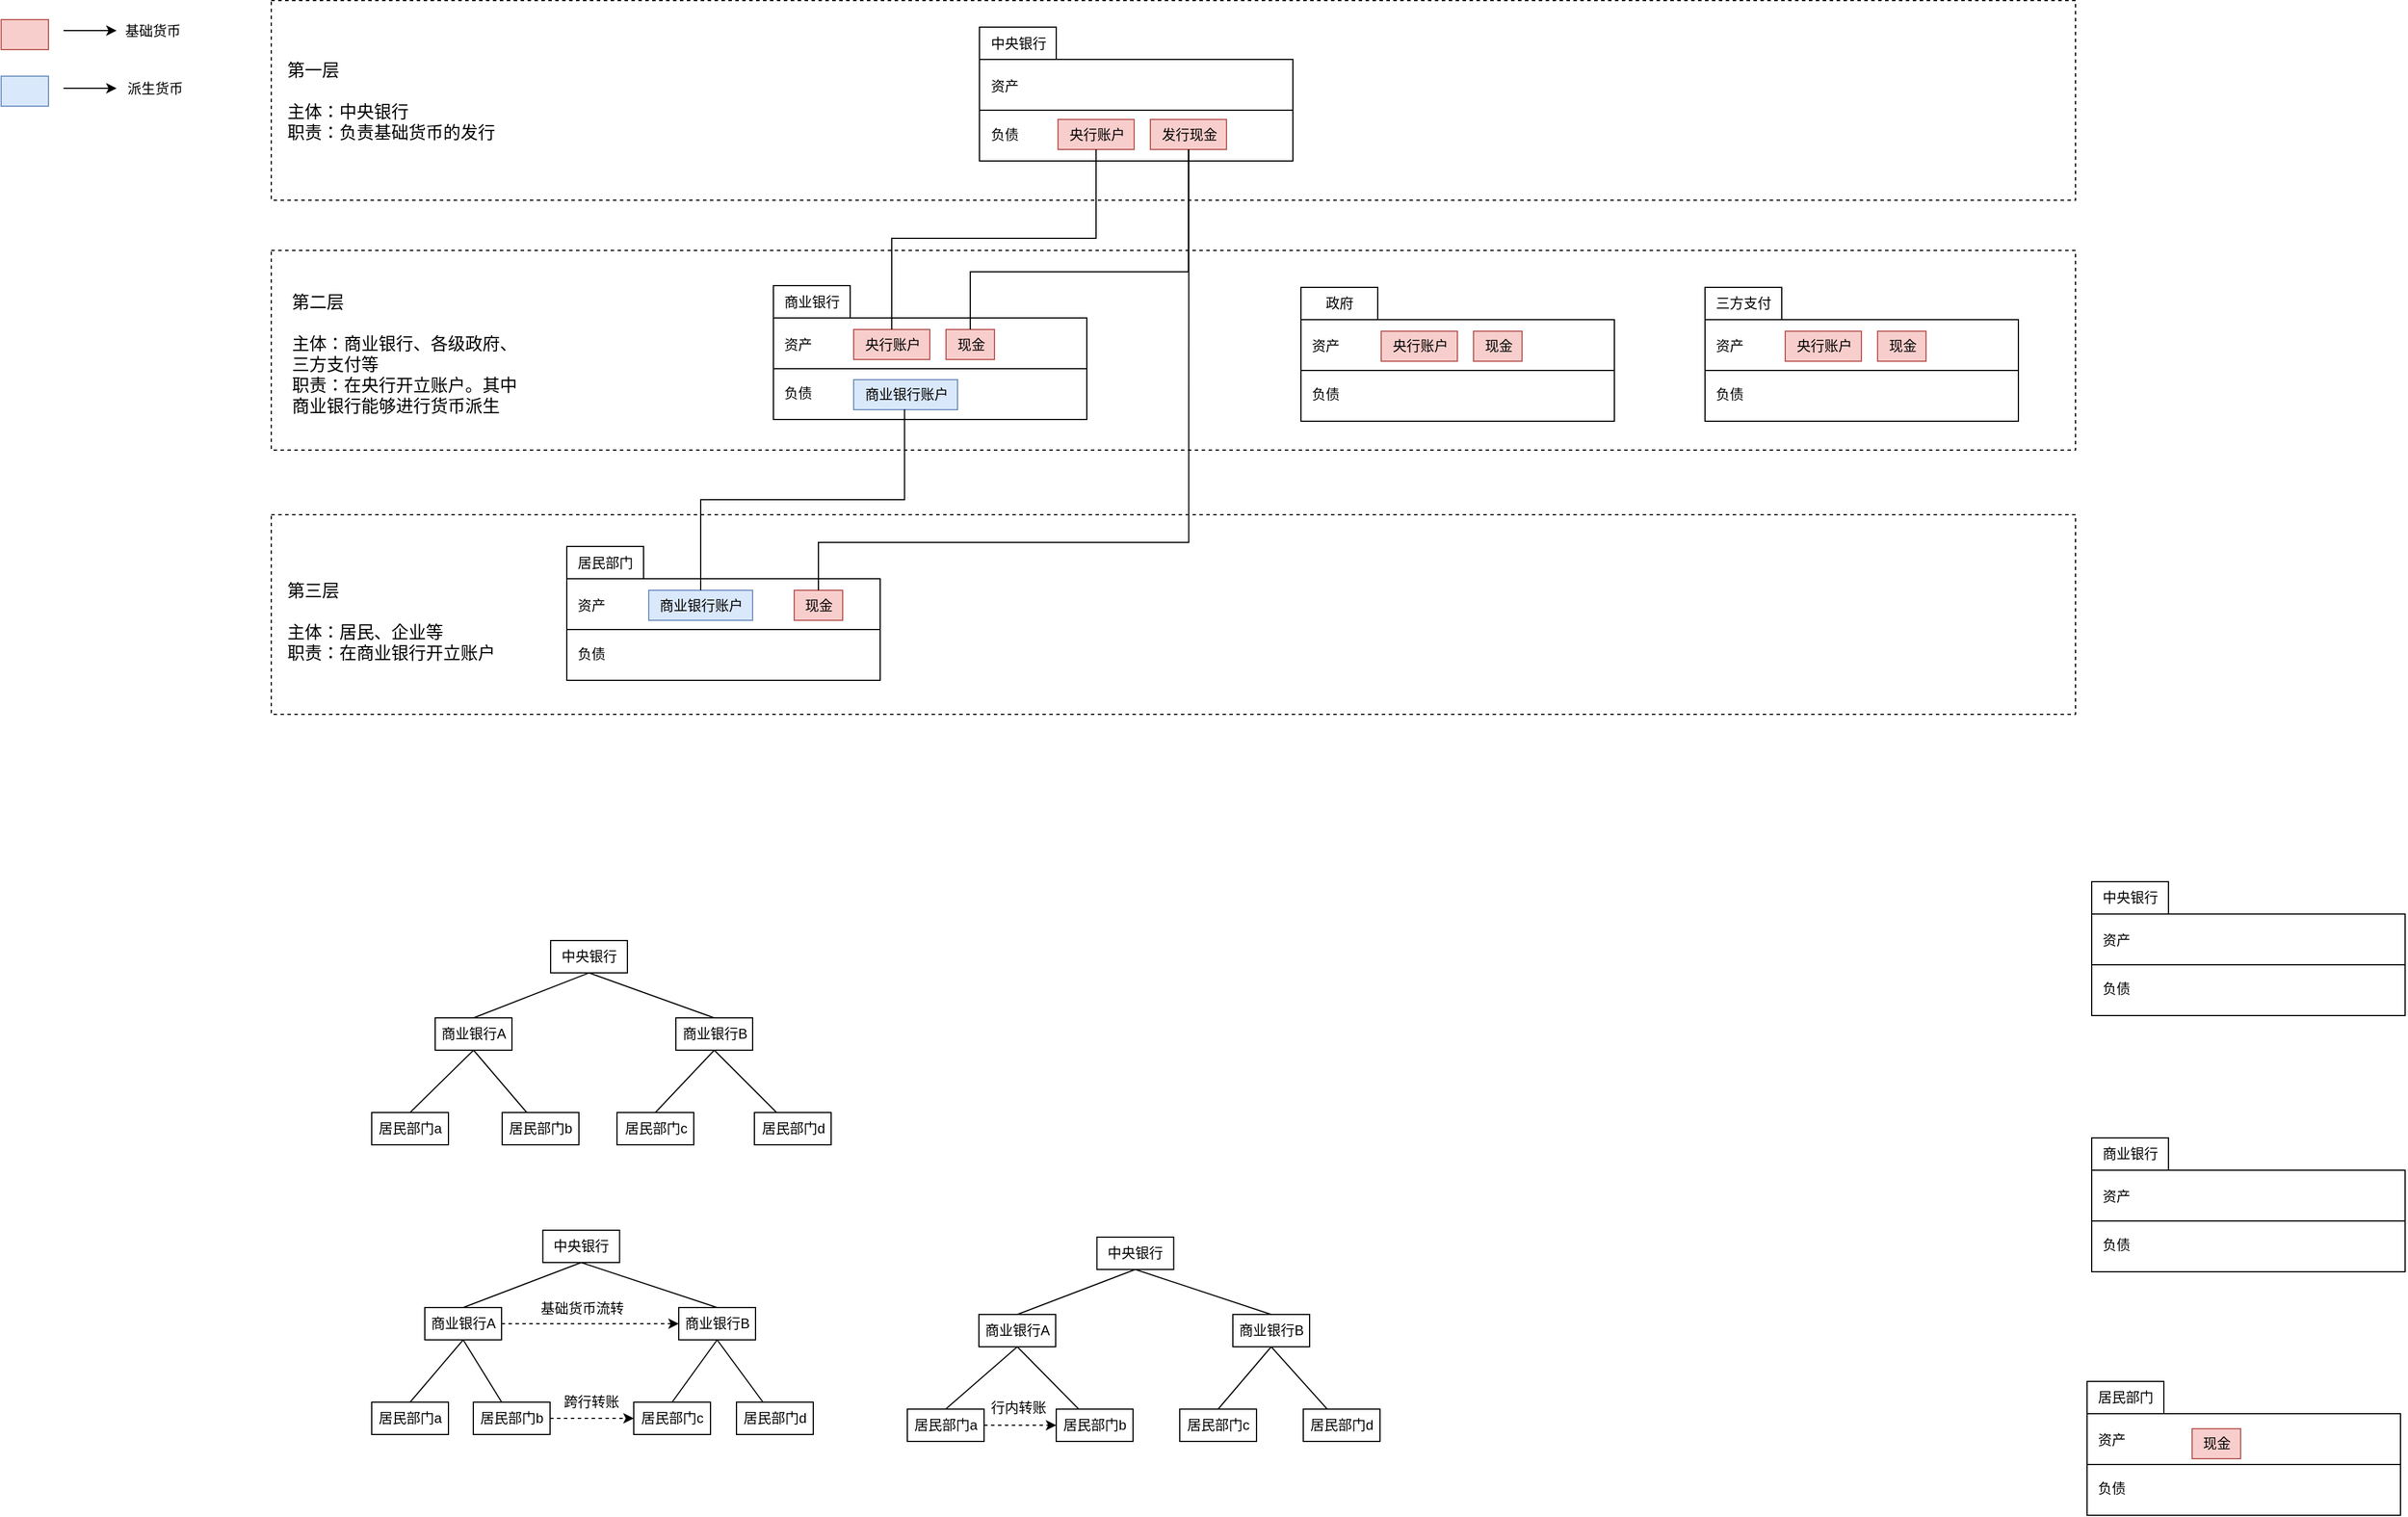 <mxfile version="22.0.8" type="github">
  <diagram name="第 1 页" id="ryfaWHr7P2OT-UqxU1gF">
    <mxGraphModel dx="1633" dy="900" grid="0" gridSize="10" guides="1" tooltips="1" connect="1" arrows="1" fold="1" page="1" pageScale="1" pageWidth="3300" pageHeight="4681" math="0" shadow="0">
      <root>
        <mxCell id="0" />
        <mxCell id="1" parent="0" />
        <mxCell id="Zakv3uqYvvP0ld6T2V3J-84" value="" style="rounded=0;whiteSpace=wrap;html=1;dashed=1;" vertex="1" parent="1">
          <mxGeometry x="288" y="461" width="1563" height="173" as="geometry" />
        </mxCell>
        <mxCell id="Zakv3uqYvvP0ld6T2V3J-79" value="" style="rounded=0;whiteSpace=wrap;html=1;dashed=1;" vertex="1" parent="1">
          <mxGeometry x="288" y="232" width="1563" height="173" as="geometry" />
        </mxCell>
        <mxCell id="Zakv3uqYvvP0ld6T2V3J-76" value="" style="rounded=0;whiteSpace=wrap;html=1;dashed=1;" vertex="1" parent="1">
          <mxGeometry x="288" y="15.5" width="1563" height="173" as="geometry" />
        </mxCell>
        <mxCell id="Zakv3uqYvvP0ld6T2V3J-11" value="" style="rounded=0;whiteSpace=wrap;html=1;" vertex="1" parent="1">
          <mxGeometry x="723" y="290.5" width="271.5" height="88" as="geometry" />
        </mxCell>
        <mxCell id="Zakv3uqYvvP0ld6T2V3J-12" value="商业银行" style="rounded=0;whiteSpace=wrap;html=1;" vertex="1" parent="1">
          <mxGeometry x="723" y="262.5" width="66.5" height="28" as="geometry" />
        </mxCell>
        <mxCell id="Zakv3uqYvvP0ld6T2V3J-13" value="" style="endArrow=none;html=1;rounded=0;exitX=0;exitY=0.5;exitDx=0;exitDy=0;entryX=1;entryY=0.5;entryDx=0;entryDy=0;" edge="1" parent="1" source="Zakv3uqYvvP0ld6T2V3J-11" target="Zakv3uqYvvP0ld6T2V3J-11">
          <mxGeometry width="50" height="50" relative="1" as="geometry">
            <mxPoint x="752.5" y="358.5" as="sourcePoint" />
            <mxPoint x="802.5" y="308.5" as="targetPoint" />
          </mxGeometry>
        </mxCell>
        <mxCell id="Zakv3uqYvvP0ld6T2V3J-14" value="资产" style="text;html=1;align=center;verticalAlign=middle;resizable=0;points=[];autosize=1;strokeColor=none;fillColor=none;" vertex="1" parent="1">
          <mxGeometry x="723" y="300.5" width="42" height="26" as="geometry" />
        </mxCell>
        <mxCell id="Zakv3uqYvvP0ld6T2V3J-15" value="负债" style="text;html=1;align=center;verticalAlign=middle;resizable=0;points=[];autosize=1;strokeColor=none;fillColor=none;" vertex="1" parent="1">
          <mxGeometry x="723" y="342.5" width="42" height="26" as="geometry" />
        </mxCell>
        <mxCell id="Zakv3uqYvvP0ld6T2V3J-16" value="央行账户" style="text;html=1;align=center;verticalAlign=middle;resizable=0;points=[];autosize=1;strokeColor=#b85450;fillColor=#f8cecc;" vertex="1" parent="1">
          <mxGeometry x="792.5" y="300.5" width="66" height="26" as="geometry" />
        </mxCell>
        <mxCell id="Zakv3uqYvvP0ld6T2V3J-17" value="现金" style="text;html=1;align=center;verticalAlign=middle;resizable=0;points=[];autosize=1;strokeColor=#b85450;fillColor=#f8cecc;" vertex="1" parent="1">
          <mxGeometry x="872.5" y="300.5" width="42" height="26" as="geometry" />
        </mxCell>
        <mxCell id="Zakv3uqYvvP0ld6T2V3J-18" value="商业银行账户" style="text;html=1;align=center;verticalAlign=middle;resizable=0;points=[];autosize=1;strokeColor=#6c8ebf;fillColor=#dae8fc;" vertex="1" parent="1">
          <mxGeometry x="792.5" y="344" width="90" height="26" as="geometry" />
        </mxCell>
        <mxCell id="Zakv3uqYvvP0ld6T2V3J-23" value="" style="rounded=0;whiteSpace=wrap;html=1;" vertex="1" parent="1">
          <mxGeometry x="901.5" y="66.5" width="271.5" height="88" as="geometry" />
        </mxCell>
        <mxCell id="Zakv3uqYvvP0ld6T2V3J-24" value="中央银行" style="rounded=0;whiteSpace=wrap;html=1;" vertex="1" parent="1">
          <mxGeometry x="901.5" y="38.5" width="66.5" height="28" as="geometry" />
        </mxCell>
        <mxCell id="Zakv3uqYvvP0ld6T2V3J-25" value="" style="endArrow=none;html=1;rounded=0;exitX=0;exitY=0.5;exitDx=0;exitDy=0;entryX=1;entryY=0.5;entryDx=0;entryDy=0;" edge="1" parent="1" source="Zakv3uqYvvP0ld6T2V3J-23" target="Zakv3uqYvvP0ld6T2V3J-23">
          <mxGeometry width="50" height="50" relative="1" as="geometry">
            <mxPoint x="931" y="134.5" as="sourcePoint" />
            <mxPoint x="981" y="84.5" as="targetPoint" />
          </mxGeometry>
        </mxCell>
        <mxCell id="Zakv3uqYvvP0ld6T2V3J-26" value="资产" style="text;html=1;align=center;verticalAlign=middle;resizable=0;points=[];autosize=1;strokeColor=none;fillColor=none;" vertex="1" parent="1">
          <mxGeometry x="901.5" y="76.5" width="42" height="26" as="geometry" />
        </mxCell>
        <mxCell id="Zakv3uqYvvP0ld6T2V3J-27" value="负债" style="text;html=1;align=center;verticalAlign=middle;resizable=0;points=[];autosize=1;strokeColor=none;fillColor=none;" vertex="1" parent="1">
          <mxGeometry x="901.5" y="118.5" width="42" height="26" as="geometry" />
        </mxCell>
        <mxCell id="Zakv3uqYvvP0ld6T2V3J-28" value="央行账户" style="text;html=1;align=center;verticalAlign=middle;resizable=0;points=[];autosize=1;strokeColor=#b85450;fillColor=#f8cecc;" vertex="1" parent="1">
          <mxGeometry x="969.5" y="118.5" width="66" height="26" as="geometry" />
        </mxCell>
        <mxCell id="Zakv3uqYvvP0ld6T2V3J-29" value="发行现金" style="text;html=1;align=center;verticalAlign=middle;resizable=0;points=[];autosize=1;strokeColor=#b85450;fillColor=#f8cecc;" vertex="1" parent="1">
          <mxGeometry x="1049.5" y="118.5" width="66" height="26" as="geometry" />
        </mxCell>
        <mxCell id="Zakv3uqYvvP0ld6T2V3J-31" style="edgeStyle=orthogonalEdgeStyle;rounded=0;orthogonalLoop=1;jettySize=auto;html=1;startArrow=none;startFill=0;endArrow=none;endFill=0;" edge="1" parent="1" source="Zakv3uqYvvP0ld6T2V3J-16" target="Zakv3uqYvvP0ld6T2V3J-28">
          <mxGeometry relative="1" as="geometry">
            <mxPoint x="1046.5" y="194.5" as="targetPoint" />
            <Array as="points">
              <mxPoint x="825.5" y="221.5" />
              <mxPoint x="1002.5" y="221.5" />
            </Array>
          </mxGeometry>
        </mxCell>
        <mxCell id="Zakv3uqYvvP0ld6T2V3J-32" style="edgeStyle=orthogonalEdgeStyle;rounded=0;orthogonalLoop=1;jettySize=auto;html=1;entryX=0.5;entryY=1;entryDx=0;entryDy=0;entryPerimeter=0;endArrow=none;endFill=0;" edge="1" parent="1" source="Zakv3uqYvvP0ld6T2V3J-17" target="Zakv3uqYvvP0ld6T2V3J-29">
          <mxGeometry relative="1" as="geometry">
            <Array as="points">
              <mxPoint x="894" y="250.5" />
              <mxPoint x="1083" y="250.5" />
            </Array>
          </mxGeometry>
        </mxCell>
        <mxCell id="Zakv3uqYvvP0ld6T2V3J-33" value="" style="rounded=0;whiteSpace=wrap;html=1;" vertex="1" parent="1">
          <mxGeometry x="544" y="516.5" width="271.5" height="88" as="geometry" />
        </mxCell>
        <mxCell id="Zakv3uqYvvP0ld6T2V3J-34" value="居民部门" style="rounded=0;whiteSpace=wrap;html=1;" vertex="1" parent="1">
          <mxGeometry x="544" y="488.5" width="66.5" height="28" as="geometry" />
        </mxCell>
        <mxCell id="Zakv3uqYvvP0ld6T2V3J-35" value="" style="endArrow=none;html=1;rounded=0;exitX=0;exitY=0.5;exitDx=0;exitDy=0;entryX=1;entryY=0.5;entryDx=0;entryDy=0;" edge="1" parent="1" source="Zakv3uqYvvP0ld6T2V3J-33" target="Zakv3uqYvvP0ld6T2V3J-33">
          <mxGeometry width="50" height="50" relative="1" as="geometry">
            <mxPoint x="573.5" y="584.5" as="sourcePoint" />
            <mxPoint x="623.5" y="534.5" as="targetPoint" />
          </mxGeometry>
        </mxCell>
        <mxCell id="Zakv3uqYvvP0ld6T2V3J-36" value="资产" style="text;html=1;align=center;verticalAlign=middle;resizable=0;points=[];autosize=1;strokeColor=none;fillColor=none;" vertex="1" parent="1">
          <mxGeometry x="544" y="526.5" width="42" height="26" as="geometry" />
        </mxCell>
        <mxCell id="Zakv3uqYvvP0ld6T2V3J-37" value="负债" style="text;html=1;align=center;verticalAlign=middle;resizable=0;points=[];autosize=1;strokeColor=none;fillColor=none;" vertex="1" parent="1">
          <mxGeometry x="544" y="568.5" width="42" height="26" as="geometry" />
        </mxCell>
        <mxCell id="Zakv3uqYvvP0ld6T2V3J-38" value="商业银行账户" style="text;html=1;align=center;verticalAlign=middle;resizable=0;points=[];autosize=1;strokeColor=#6c8ebf;fillColor=#dae8fc;" vertex="1" parent="1">
          <mxGeometry x="615" y="526.5" width="90" height="26" as="geometry" />
        </mxCell>
        <mxCell id="Zakv3uqYvvP0ld6T2V3J-39" value="现金" style="text;html=1;align=center;verticalAlign=middle;resizable=0;points=[];autosize=1;strokeColor=#b85450;fillColor=#f8cecc;" vertex="1" parent="1">
          <mxGeometry x="741" y="526.5" width="42" height="26" as="geometry" />
        </mxCell>
        <mxCell id="Zakv3uqYvvP0ld6T2V3J-41" style="edgeStyle=orthogonalEdgeStyle;rounded=0;orthogonalLoop=1;jettySize=auto;html=1;startArrow=none;startFill=0;endArrow=none;endFill=0;entryX=0.49;entryY=0.987;entryDx=0;entryDy=0;entryPerimeter=0;" edge="1" parent="1" source="Zakv3uqYvvP0ld6T2V3J-38" target="Zakv3uqYvvP0ld6T2V3J-18">
          <mxGeometry relative="1" as="geometry">
            <mxPoint x="824" y="370.5" as="targetPoint" />
            <Array as="points">
              <mxPoint x="660" y="448" />
              <mxPoint x="837" y="448" />
            </Array>
          </mxGeometry>
        </mxCell>
        <mxCell id="Zakv3uqYvvP0ld6T2V3J-42" style="edgeStyle=orthogonalEdgeStyle;rounded=0;orthogonalLoop=1;jettySize=auto;html=1;entryX=0.505;entryY=1;entryDx=0;entryDy=0;entryPerimeter=0;endArrow=none;endFill=0;" edge="1" parent="1" source="Zakv3uqYvvP0ld6T2V3J-39" target="Zakv3uqYvvP0ld6T2V3J-29">
          <mxGeometry relative="1" as="geometry">
            <mxPoint x="904" y="370.5" as="targetPoint" />
            <Array as="points">
              <mxPoint x="762" y="485" />
              <mxPoint x="1083" y="485" />
            </Array>
          </mxGeometry>
        </mxCell>
        <mxCell id="Zakv3uqYvvP0ld6T2V3J-46" value="&amp;nbsp; &amp;nbsp; &amp;nbsp; &amp;nbsp;" style="text;html=1;align=center;verticalAlign=middle;resizable=0;points=[];autosize=1;strokeColor=#b85450;fillColor=#f8cecc;" vertex="1" parent="1">
          <mxGeometry x="54" y="32" width="41" height="26" as="geometry" />
        </mxCell>
        <mxCell id="Zakv3uqYvvP0ld6T2V3J-47" value="基础货币" style="text;html=1;align=center;verticalAlign=middle;resizable=0;points=[];autosize=1;strokeColor=none;fillColor=none;" vertex="1" parent="1">
          <mxGeometry x="152" y="29" width="66" height="26" as="geometry" />
        </mxCell>
        <mxCell id="Zakv3uqYvvP0ld6T2V3J-48" value="&amp;nbsp; &amp;nbsp; &amp;nbsp; &amp;nbsp;" style="text;html=1;align=center;verticalAlign=middle;resizable=0;points=[];autosize=1;strokeColor=#6c8ebf;fillColor=#dae8fc;" vertex="1" parent="1">
          <mxGeometry x="54" y="81" width="41" height="26" as="geometry" />
        </mxCell>
        <mxCell id="Zakv3uqYvvP0ld6T2V3J-49" value="派生货币" style="text;html=1;align=center;verticalAlign=middle;resizable=0;points=[];autosize=1;strokeColor=none;fillColor=none;" vertex="1" parent="1">
          <mxGeometry x="154" y="79" width="66" height="26" as="geometry" />
        </mxCell>
        <mxCell id="Zakv3uqYvvP0ld6T2V3J-57" value="" style="rounded=0;whiteSpace=wrap;html=1;" vertex="1" parent="1">
          <mxGeometry x="1180" y="292" width="271.5" height="88" as="geometry" />
        </mxCell>
        <mxCell id="Zakv3uqYvvP0ld6T2V3J-58" value="政府" style="rounded=0;whiteSpace=wrap;html=1;" vertex="1" parent="1">
          <mxGeometry x="1180" y="264" width="66.5" height="28" as="geometry" />
        </mxCell>
        <mxCell id="Zakv3uqYvvP0ld6T2V3J-59" value="" style="endArrow=none;html=1;rounded=0;exitX=0;exitY=0.5;exitDx=0;exitDy=0;entryX=1;entryY=0.5;entryDx=0;entryDy=0;" edge="1" parent="1" source="Zakv3uqYvvP0ld6T2V3J-57" target="Zakv3uqYvvP0ld6T2V3J-57">
          <mxGeometry width="50" height="50" relative="1" as="geometry">
            <mxPoint x="1209.5" y="360" as="sourcePoint" />
            <mxPoint x="1259.5" y="310" as="targetPoint" />
          </mxGeometry>
        </mxCell>
        <mxCell id="Zakv3uqYvvP0ld6T2V3J-60" value="资产" style="text;html=1;align=center;verticalAlign=middle;resizable=0;points=[];autosize=1;strokeColor=none;fillColor=none;" vertex="1" parent="1">
          <mxGeometry x="1180" y="302" width="42" height="26" as="geometry" />
        </mxCell>
        <mxCell id="Zakv3uqYvvP0ld6T2V3J-61" value="负债" style="text;html=1;align=center;verticalAlign=middle;resizable=0;points=[];autosize=1;strokeColor=none;fillColor=none;" vertex="1" parent="1">
          <mxGeometry x="1180" y="344" width="42" height="26" as="geometry" />
        </mxCell>
        <mxCell id="Zakv3uqYvvP0ld6T2V3J-62" value="央行账户" style="text;html=1;align=center;verticalAlign=middle;resizable=0;points=[];autosize=1;strokeColor=#b85450;fillColor=#f8cecc;" vertex="1" parent="1">
          <mxGeometry x="1249.5" y="302" width="66" height="26" as="geometry" />
        </mxCell>
        <mxCell id="Zakv3uqYvvP0ld6T2V3J-63" value="现金" style="text;html=1;align=center;verticalAlign=middle;resizable=0;points=[];autosize=1;strokeColor=#b85450;fillColor=#f8cecc;" vertex="1" parent="1">
          <mxGeometry x="1329.5" y="302" width="42" height="26" as="geometry" />
        </mxCell>
        <mxCell id="Zakv3uqYvvP0ld6T2V3J-64" value="" style="rounded=0;whiteSpace=wrap;html=1;" vertex="1" parent="1">
          <mxGeometry x="1530" y="292" width="271.5" height="88" as="geometry" />
        </mxCell>
        <mxCell id="Zakv3uqYvvP0ld6T2V3J-65" value="三方支付" style="rounded=0;whiteSpace=wrap;html=1;" vertex="1" parent="1">
          <mxGeometry x="1530" y="264" width="66.5" height="28" as="geometry" />
        </mxCell>
        <mxCell id="Zakv3uqYvvP0ld6T2V3J-66" value="" style="endArrow=none;html=1;rounded=0;exitX=0;exitY=0.5;exitDx=0;exitDy=0;entryX=1;entryY=0.5;entryDx=0;entryDy=0;" edge="1" parent="1" source="Zakv3uqYvvP0ld6T2V3J-64" target="Zakv3uqYvvP0ld6T2V3J-64">
          <mxGeometry width="50" height="50" relative="1" as="geometry">
            <mxPoint x="1559.5" y="360" as="sourcePoint" />
            <mxPoint x="1609.5" y="310" as="targetPoint" />
          </mxGeometry>
        </mxCell>
        <mxCell id="Zakv3uqYvvP0ld6T2V3J-67" value="资产" style="text;html=1;align=center;verticalAlign=middle;resizable=0;points=[];autosize=1;strokeColor=none;fillColor=none;" vertex="1" parent="1">
          <mxGeometry x="1530" y="302" width="42" height="26" as="geometry" />
        </mxCell>
        <mxCell id="Zakv3uqYvvP0ld6T2V3J-68" value="负债" style="text;html=1;align=center;verticalAlign=middle;resizable=0;points=[];autosize=1;strokeColor=none;fillColor=none;" vertex="1" parent="1">
          <mxGeometry x="1530" y="344" width="42" height="26" as="geometry" />
        </mxCell>
        <mxCell id="Zakv3uqYvvP0ld6T2V3J-69" value="央行账户" style="text;html=1;align=center;verticalAlign=middle;resizable=0;points=[];autosize=1;strokeColor=#b85450;fillColor=#f8cecc;" vertex="1" parent="1">
          <mxGeometry x="1599.5" y="302" width="66" height="26" as="geometry" />
        </mxCell>
        <mxCell id="Zakv3uqYvvP0ld6T2V3J-70" value="现金" style="text;html=1;align=center;verticalAlign=middle;resizable=0;points=[];autosize=1;strokeColor=#b85450;fillColor=#f8cecc;" vertex="1" parent="1">
          <mxGeometry x="1679.5" y="302" width="42" height="26" as="geometry" />
        </mxCell>
        <mxCell id="Zakv3uqYvvP0ld6T2V3J-77" value="&lt;div style=&quot;text-align: left;&quot;&gt;&lt;span style=&quot;background-color: initial;&quot;&gt;第一层&amp;nbsp;&lt;/span&gt;&lt;/div&gt;&lt;div style=&quot;text-align: left;&quot;&gt;&lt;span style=&quot;background-color: initial;&quot;&gt;&lt;br&gt;&lt;/span&gt;&lt;/div&gt;&lt;div style=&quot;text-align: left;&quot;&gt;&lt;span style=&quot;background-color: initial;&quot;&gt;主体：中央银行&lt;/span&gt;&lt;/div&gt;&lt;div style=&quot;text-align: left;&quot;&gt;&lt;span style=&quot;background-color: initial;&quot;&gt;职责：负责基础货币的发行&lt;/span&gt;&lt;/div&gt;" style="text;html=1;strokeColor=none;fillColor=none;align=center;verticalAlign=middle;whiteSpace=wrap;rounded=0;fontSize=15;" vertex="1" parent="1">
          <mxGeometry x="294" y="73" width="196" height="58" as="geometry" />
        </mxCell>
        <mxCell id="Zakv3uqYvvP0ld6T2V3J-80" value="&lt;div style=&quot;text-align: left;&quot;&gt;&lt;span style=&quot;background-color: initial;&quot;&gt;第二层&amp;nbsp;&lt;/span&gt;&lt;/div&gt;&lt;div style=&quot;text-align: left;&quot;&gt;&lt;span style=&quot;background-color: initial;&quot;&gt;&lt;br&gt;&lt;/span&gt;&lt;/div&gt;&lt;div style=&quot;text-align: left;&quot;&gt;&lt;span style=&quot;background-color: initial;&quot;&gt;主体：商业银行、各级政府、三方支付等&lt;/span&gt;&lt;/div&gt;&lt;div style=&quot;text-align: left;&quot;&gt;&lt;span style=&quot;background-color: initial;&quot;&gt;职责：在央行开立账户。其中商业银行能够进行货币派生&lt;/span&gt;&lt;/div&gt;" style="text;html=1;strokeColor=none;fillColor=none;align=center;verticalAlign=middle;whiteSpace=wrap;rounded=0;fontSize=15;" vertex="1" parent="1">
          <mxGeometry x="305" y="292" width="210" height="58" as="geometry" />
        </mxCell>
        <mxCell id="Zakv3uqYvvP0ld6T2V3J-85" value="&lt;div style=&quot;text-align: left;&quot;&gt;&lt;span style=&quot;background-color: initial;&quot;&gt;第三层&amp;nbsp;&lt;/span&gt;&lt;/div&gt;&lt;div style=&quot;text-align: left;&quot;&gt;&lt;span style=&quot;background-color: initial;&quot;&gt;&lt;br&gt;&lt;/span&gt;&lt;/div&gt;&lt;div style=&quot;text-align: left;&quot;&gt;&lt;span style=&quot;background-color: initial;&quot;&gt;主体：居民、企业等&lt;/span&gt;&lt;/div&gt;&lt;div style=&quot;text-align: left;&quot;&gt;&lt;span style=&quot;background-color: initial;&quot;&gt;职责：在商业银行开立账户&lt;/span&gt;&lt;/div&gt;" style="text;html=1;strokeColor=none;fillColor=none;align=center;verticalAlign=middle;whiteSpace=wrap;rounded=0;fontSize=15;" vertex="1" parent="1">
          <mxGeometry x="287" y="523.5" width="210" height="58" as="geometry" />
        </mxCell>
        <mxCell id="Zakv3uqYvvP0ld6T2V3J-93" value="" style="endArrow=classic;html=1;rounded=0;" edge="1" parent="1">
          <mxGeometry width="50" height="50" relative="1" as="geometry">
            <mxPoint x="108" y="91.55" as="sourcePoint" />
            <mxPoint x="154" y="91.55" as="targetPoint" />
          </mxGeometry>
        </mxCell>
        <mxCell id="Zakv3uqYvvP0ld6T2V3J-94" value="" style="endArrow=classic;html=1;rounded=0;" edge="1" parent="1">
          <mxGeometry width="50" height="50" relative="1" as="geometry">
            <mxPoint x="108" y="41.55" as="sourcePoint" />
            <mxPoint x="154" y="41.55" as="targetPoint" />
          </mxGeometry>
        </mxCell>
        <mxCell id="Zakv3uqYvvP0ld6T2V3J-96" value="中央银行" style="rounded=0;whiteSpace=wrap;html=1;" vertex="1" parent="1">
          <mxGeometry x="530" y="830" width="66.5" height="28" as="geometry" />
        </mxCell>
        <mxCell id="Zakv3uqYvvP0ld6T2V3J-97" value="商业银行A" style="rounded=0;whiteSpace=wrap;html=1;" vertex="1" parent="1">
          <mxGeometry x="430" y="897" width="66.5" height="28" as="geometry" />
        </mxCell>
        <mxCell id="Zakv3uqYvvP0ld6T2V3J-98" value="居民部门a" style="rounded=0;whiteSpace=wrap;html=1;" vertex="1" parent="1">
          <mxGeometry x="375" y="979" width="66.5" height="28" as="geometry" />
        </mxCell>
        <mxCell id="Zakv3uqYvvP0ld6T2V3J-102" value="" style="endArrow=none;html=1;rounded=0;exitX=0.5;exitY=0;exitDx=0;exitDy=0;entryX=0.5;entryY=1;entryDx=0;entryDy=0;" edge="1" parent="1" source="Zakv3uqYvvP0ld6T2V3J-97" target="Zakv3uqYvvP0ld6T2V3J-96">
          <mxGeometry width="50" height="50" relative="1" as="geometry">
            <mxPoint x="458" y="891" as="sourcePoint" />
            <mxPoint x="508" y="841" as="targetPoint" />
          </mxGeometry>
        </mxCell>
        <mxCell id="Zakv3uqYvvP0ld6T2V3J-107" value="" style="endArrow=none;html=1;rounded=0;entryX=0.5;entryY=1;entryDx=0;entryDy=0;exitX=0.5;exitY=0;exitDx=0;exitDy=0;" edge="1" parent="1" source="Zakv3uqYvvP0ld6T2V3J-98" target="Zakv3uqYvvP0ld6T2V3J-97">
          <mxGeometry width="50" height="50" relative="1" as="geometry">
            <mxPoint x="270" y="1090" as="sourcePoint" />
            <mxPoint x="320" y="1040" as="targetPoint" />
          </mxGeometry>
        </mxCell>
        <mxCell id="Zakv3uqYvvP0ld6T2V3J-108" value="居民部门b" style="rounded=0;whiteSpace=wrap;html=1;" vertex="1" parent="1">
          <mxGeometry x="488" y="979" width="66.5" height="28" as="geometry" />
        </mxCell>
        <mxCell id="Zakv3uqYvvP0ld6T2V3J-109" value="" style="endArrow=none;html=1;rounded=0;entryX=0.5;entryY=1;entryDx=0;entryDy=0;" edge="1" parent="1" source="Zakv3uqYvvP0ld6T2V3J-108" target="Zakv3uqYvvP0ld6T2V3J-97">
          <mxGeometry width="50" height="50" relative="1" as="geometry">
            <mxPoint x="518" y="1096" as="sourcePoint" />
            <mxPoint x="568" y="1046" as="targetPoint" />
          </mxGeometry>
        </mxCell>
        <mxCell id="Zakv3uqYvvP0ld6T2V3J-112" value="商业银行B" style="rounded=0;whiteSpace=wrap;html=1;" vertex="1" parent="1">
          <mxGeometry x="638.5" y="897" width="66.5" height="28" as="geometry" />
        </mxCell>
        <mxCell id="Zakv3uqYvvP0ld6T2V3J-113" value="居民部门c" style="rounded=0;whiteSpace=wrap;html=1;" vertex="1" parent="1">
          <mxGeometry x="587.5" y="979" width="66.5" height="28" as="geometry" />
        </mxCell>
        <mxCell id="Zakv3uqYvvP0ld6T2V3J-114" value="" style="endArrow=none;html=1;rounded=0;exitX=0.5;exitY=0;exitDx=0;exitDy=0;entryX=0.5;entryY=1;entryDx=0;entryDy=0;" edge="1" parent="1" source="Zakv3uqYvvP0ld6T2V3J-112" target="Zakv3uqYvvP0ld6T2V3J-96">
          <mxGeometry width="50" height="50" relative="1" as="geometry">
            <mxPoint x="468" y="901" as="sourcePoint" />
            <mxPoint x="573" y="868" as="targetPoint" />
          </mxGeometry>
        </mxCell>
        <mxCell id="Zakv3uqYvvP0ld6T2V3J-115" value="" style="endArrow=none;html=1;rounded=0;entryX=0.5;entryY=1;entryDx=0;entryDy=0;exitX=0.5;exitY=0;exitDx=0;exitDy=0;" edge="1" parent="1" source="Zakv3uqYvvP0ld6T2V3J-113" target="Zakv3uqYvvP0ld6T2V3J-112">
          <mxGeometry width="50" height="50" relative="1" as="geometry">
            <mxPoint x="280" y="1100" as="sourcePoint" />
            <mxPoint x="330" y="1050" as="targetPoint" />
          </mxGeometry>
        </mxCell>
        <mxCell id="Zakv3uqYvvP0ld6T2V3J-116" value="居民部门d" style="rounded=0;whiteSpace=wrap;html=1;" vertex="1" parent="1">
          <mxGeometry x="706.5" y="979" width="66.5" height="28" as="geometry" />
        </mxCell>
        <mxCell id="Zakv3uqYvvP0ld6T2V3J-117" value="" style="endArrow=none;html=1;rounded=0;entryX=0.5;entryY=1;entryDx=0;entryDy=0;" edge="1" parent="1" source="Zakv3uqYvvP0ld6T2V3J-116" target="Zakv3uqYvvP0ld6T2V3J-112">
          <mxGeometry width="50" height="50" relative="1" as="geometry">
            <mxPoint x="528" y="1106" as="sourcePoint" />
            <mxPoint x="578" y="1056" as="targetPoint" />
          </mxGeometry>
        </mxCell>
        <mxCell id="Zakv3uqYvvP0ld6T2V3J-118" value="中央银行" style="rounded=0;whiteSpace=wrap;html=1;" vertex="1" parent="1">
          <mxGeometry x="523.25" y="1081" width="66.5" height="28" as="geometry" />
        </mxCell>
        <mxCell id="Zakv3uqYvvP0ld6T2V3J-131" style="edgeStyle=orthogonalEdgeStyle;rounded=0;orthogonalLoop=1;jettySize=auto;html=1;exitX=1;exitY=0.5;exitDx=0;exitDy=0;dashed=1;" edge="1" parent="1" source="Zakv3uqYvvP0ld6T2V3J-119" target="Zakv3uqYvvP0ld6T2V3J-125">
          <mxGeometry relative="1" as="geometry" />
        </mxCell>
        <mxCell id="Zakv3uqYvvP0ld6T2V3J-119" value="商业银行A" style="rounded=0;whiteSpace=wrap;html=1;" vertex="1" parent="1">
          <mxGeometry x="421" y="1148" width="66.5" height="28" as="geometry" />
        </mxCell>
        <mxCell id="Zakv3uqYvvP0ld6T2V3J-120" value="居民部门a" style="rounded=0;whiteSpace=wrap;html=1;" vertex="1" parent="1">
          <mxGeometry x="375" y="1230" width="66.5" height="28" as="geometry" />
        </mxCell>
        <mxCell id="Zakv3uqYvvP0ld6T2V3J-121" value="" style="endArrow=none;html=1;rounded=0;exitX=0.5;exitY=0;exitDx=0;exitDy=0;entryX=0.5;entryY=1;entryDx=0;entryDy=0;" edge="1" parent="1" source="Zakv3uqYvvP0ld6T2V3J-119" target="Zakv3uqYvvP0ld6T2V3J-118">
          <mxGeometry width="50" height="50" relative="1" as="geometry">
            <mxPoint x="451.25" y="1142" as="sourcePoint" />
            <mxPoint x="501.25" y="1092" as="targetPoint" />
          </mxGeometry>
        </mxCell>
        <mxCell id="Zakv3uqYvvP0ld6T2V3J-122" value="" style="endArrow=none;html=1;rounded=0;entryX=0.5;entryY=1;entryDx=0;entryDy=0;exitX=0.5;exitY=0;exitDx=0;exitDy=0;" edge="1" parent="1" source="Zakv3uqYvvP0ld6T2V3J-120" target="Zakv3uqYvvP0ld6T2V3J-119">
          <mxGeometry width="50" height="50" relative="1" as="geometry">
            <mxPoint x="263.25" y="1341" as="sourcePoint" />
            <mxPoint x="313.25" y="1291" as="targetPoint" />
          </mxGeometry>
        </mxCell>
        <mxCell id="Zakv3uqYvvP0ld6T2V3J-123" value="居民部门b" style="rounded=0;whiteSpace=wrap;html=1;" vertex="1" parent="1">
          <mxGeometry x="463" y="1230" width="66.5" height="28" as="geometry" />
        </mxCell>
        <mxCell id="Zakv3uqYvvP0ld6T2V3J-124" value="" style="endArrow=none;html=1;rounded=0;entryX=0.5;entryY=1;entryDx=0;entryDy=0;" edge="1" parent="1" source="Zakv3uqYvvP0ld6T2V3J-123" target="Zakv3uqYvvP0ld6T2V3J-119">
          <mxGeometry width="50" height="50" relative="1" as="geometry">
            <mxPoint x="511.25" y="1347" as="sourcePoint" />
            <mxPoint x="561.25" y="1297" as="targetPoint" />
          </mxGeometry>
        </mxCell>
        <mxCell id="Zakv3uqYvvP0ld6T2V3J-125" value="商业银行B" style="rounded=0;whiteSpace=wrap;html=1;" vertex="1" parent="1">
          <mxGeometry x="641" y="1148" width="66.5" height="28" as="geometry" />
        </mxCell>
        <mxCell id="Zakv3uqYvvP0ld6T2V3J-126" value="居民部门c" style="rounded=0;whiteSpace=wrap;html=1;" vertex="1" parent="1">
          <mxGeometry x="602" y="1230" width="66.5" height="28" as="geometry" />
        </mxCell>
        <mxCell id="Zakv3uqYvvP0ld6T2V3J-127" value="" style="endArrow=none;html=1;rounded=0;exitX=0.5;exitY=0;exitDx=0;exitDy=0;entryX=0.5;entryY=1;entryDx=0;entryDy=0;" edge="1" parent="1" source="Zakv3uqYvvP0ld6T2V3J-125" target="Zakv3uqYvvP0ld6T2V3J-118">
          <mxGeometry width="50" height="50" relative="1" as="geometry">
            <mxPoint x="461.25" y="1152" as="sourcePoint" />
            <mxPoint x="566.25" y="1119" as="targetPoint" />
          </mxGeometry>
        </mxCell>
        <mxCell id="Zakv3uqYvvP0ld6T2V3J-128" value="" style="endArrow=none;html=1;rounded=0;entryX=0.5;entryY=1;entryDx=0;entryDy=0;exitX=0.5;exitY=0;exitDx=0;exitDy=0;" edge="1" parent="1" source="Zakv3uqYvvP0ld6T2V3J-126" target="Zakv3uqYvvP0ld6T2V3J-125">
          <mxGeometry width="50" height="50" relative="1" as="geometry">
            <mxPoint x="273.25" y="1351" as="sourcePoint" />
            <mxPoint x="323.25" y="1301" as="targetPoint" />
          </mxGeometry>
        </mxCell>
        <mxCell id="Zakv3uqYvvP0ld6T2V3J-129" value="居民部门d" style="rounded=0;whiteSpace=wrap;html=1;" vertex="1" parent="1">
          <mxGeometry x="691" y="1230" width="66.5" height="28" as="geometry" />
        </mxCell>
        <mxCell id="Zakv3uqYvvP0ld6T2V3J-130" value="" style="endArrow=none;html=1;rounded=0;entryX=0.5;entryY=1;entryDx=0;entryDy=0;" edge="1" parent="1" source="Zakv3uqYvvP0ld6T2V3J-129" target="Zakv3uqYvvP0ld6T2V3J-125">
          <mxGeometry width="50" height="50" relative="1" as="geometry">
            <mxPoint x="521.25" y="1357" as="sourcePoint" />
            <mxPoint x="571.25" y="1307" as="targetPoint" />
          </mxGeometry>
        </mxCell>
        <mxCell id="Zakv3uqYvvP0ld6T2V3J-132" value="基础货币流转" style="text;html=1;align=center;verticalAlign=middle;resizable=0;points=[];autosize=1;strokeColor=none;fillColor=none;" vertex="1" parent="1">
          <mxGeometry x="511.5" y="1136" width="90" height="26" as="geometry" />
        </mxCell>
        <mxCell id="Zakv3uqYvvP0ld6T2V3J-133" style="edgeStyle=orthogonalEdgeStyle;rounded=0;orthogonalLoop=1;jettySize=auto;html=1;exitX=1;exitY=0.5;exitDx=0;exitDy=0;dashed=1;entryX=0;entryY=0.5;entryDx=0;entryDy=0;" edge="1" parent="1" source="Zakv3uqYvvP0ld6T2V3J-123" target="Zakv3uqYvvP0ld6T2V3J-126">
          <mxGeometry relative="1" as="geometry">
            <mxPoint x="548" y="1243.37" as="sourcePoint" />
            <mxPoint x="586" y="1243.37" as="targetPoint" />
          </mxGeometry>
        </mxCell>
        <mxCell id="Zakv3uqYvvP0ld6T2V3J-134" value="跨行转账" style="text;html=1;align=center;verticalAlign=middle;resizable=0;points=[];autosize=1;strokeColor=none;fillColor=none;" vertex="1" parent="1">
          <mxGeometry x="532" y="1217" width="66" height="26" as="geometry" />
        </mxCell>
        <mxCell id="Zakv3uqYvvP0ld6T2V3J-135" value="中央银行" style="rounded=0;whiteSpace=wrap;html=1;" vertex="1" parent="1">
          <mxGeometry x="1003.25" y="1087" width="66.5" height="28" as="geometry" />
        </mxCell>
        <mxCell id="Zakv3uqYvvP0ld6T2V3J-137" value="商业银行A" style="rounded=0;whiteSpace=wrap;html=1;" vertex="1" parent="1">
          <mxGeometry x="901" y="1154" width="66.5" height="28" as="geometry" />
        </mxCell>
        <mxCell id="Zakv3uqYvvP0ld6T2V3J-153" style="edgeStyle=orthogonalEdgeStyle;rounded=0;orthogonalLoop=1;jettySize=auto;html=1;exitX=1;exitY=0.5;exitDx=0;exitDy=0;entryX=0;entryY=0.5;entryDx=0;entryDy=0;dashed=1;" edge="1" parent="1" source="Zakv3uqYvvP0ld6T2V3J-138" target="Zakv3uqYvvP0ld6T2V3J-141">
          <mxGeometry relative="1" as="geometry" />
        </mxCell>
        <mxCell id="Zakv3uqYvvP0ld6T2V3J-138" value="居民部门a" style="rounded=0;whiteSpace=wrap;html=1;" vertex="1" parent="1">
          <mxGeometry x="839" y="1236" width="66.5" height="28" as="geometry" />
        </mxCell>
        <mxCell id="Zakv3uqYvvP0ld6T2V3J-139" value="" style="endArrow=none;html=1;rounded=0;exitX=0.5;exitY=0;exitDx=0;exitDy=0;entryX=0.5;entryY=1;entryDx=0;entryDy=0;" edge="1" parent="1" source="Zakv3uqYvvP0ld6T2V3J-137" target="Zakv3uqYvvP0ld6T2V3J-135">
          <mxGeometry width="50" height="50" relative="1" as="geometry">
            <mxPoint x="931.25" y="1148" as="sourcePoint" />
            <mxPoint x="981.25" y="1098" as="targetPoint" />
          </mxGeometry>
        </mxCell>
        <mxCell id="Zakv3uqYvvP0ld6T2V3J-140" value="" style="endArrow=none;html=1;rounded=0;entryX=0.5;entryY=1;entryDx=0;entryDy=0;exitX=0.5;exitY=0;exitDx=0;exitDy=0;" edge="1" parent="1" source="Zakv3uqYvvP0ld6T2V3J-138" target="Zakv3uqYvvP0ld6T2V3J-137">
          <mxGeometry width="50" height="50" relative="1" as="geometry">
            <mxPoint x="743.25" y="1347" as="sourcePoint" />
            <mxPoint x="793.25" y="1297" as="targetPoint" />
          </mxGeometry>
        </mxCell>
        <mxCell id="Zakv3uqYvvP0ld6T2V3J-141" value="居民部门b" style="rounded=0;whiteSpace=wrap;html=1;" vertex="1" parent="1">
          <mxGeometry x="968" y="1236" width="66.5" height="28" as="geometry" />
        </mxCell>
        <mxCell id="Zakv3uqYvvP0ld6T2V3J-142" value="" style="endArrow=none;html=1;rounded=0;entryX=0.5;entryY=1;entryDx=0;entryDy=0;" edge="1" parent="1" source="Zakv3uqYvvP0ld6T2V3J-141" target="Zakv3uqYvvP0ld6T2V3J-137">
          <mxGeometry width="50" height="50" relative="1" as="geometry">
            <mxPoint x="991.25" y="1353" as="sourcePoint" />
            <mxPoint x="1041.25" y="1303" as="targetPoint" />
          </mxGeometry>
        </mxCell>
        <mxCell id="Zakv3uqYvvP0ld6T2V3J-143" value="商业银行B" style="rounded=0;whiteSpace=wrap;html=1;" vertex="1" parent="1">
          <mxGeometry x="1121" y="1154" width="66.5" height="28" as="geometry" />
        </mxCell>
        <mxCell id="Zakv3uqYvvP0ld6T2V3J-144" value="居民部门c" style="rounded=0;whiteSpace=wrap;html=1;" vertex="1" parent="1">
          <mxGeometry x="1075" y="1236" width="66.5" height="28" as="geometry" />
        </mxCell>
        <mxCell id="Zakv3uqYvvP0ld6T2V3J-145" value="" style="endArrow=none;html=1;rounded=0;exitX=0.5;exitY=0;exitDx=0;exitDy=0;entryX=0.5;entryY=1;entryDx=0;entryDy=0;" edge="1" parent="1" source="Zakv3uqYvvP0ld6T2V3J-143" target="Zakv3uqYvvP0ld6T2V3J-135">
          <mxGeometry width="50" height="50" relative="1" as="geometry">
            <mxPoint x="941.25" y="1158" as="sourcePoint" />
            <mxPoint x="1046.25" y="1125" as="targetPoint" />
          </mxGeometry>
        </mxCell>
        <mxCell id="Zakv3uqYvvP0ld6T2V3J-146" value="" style="endArrow=none;html=1;rounded=0;entryX=0.5;entryY=1;entryDx=0;entryDy=0;exitX=0.5;exitY=0;exitDx=0;exitDy=0;" edge="1" parent="1" source="Zakv3uqYvvP0ld6T2V3J-144" target="Zakv3uqYvvP0ld6T2V3J-143">
          <mxGeometry width="50" height="50" relative="1" as="geometry">
            <mxPoint x="753.25" y="1357" as="sourcePoint" />
            <mxPoint x="803.25" y="1307" as="targetPoint" />
          </mxGeometry>
        </mxCell>
        <mxCell id="Zakv3uqYvvP0ld6T2V3J-147" value="居民部门d" style="rounded=0;whiteSpace=wrap;html=1;" vertex="1" parent="1">
          <mxGeometry x="1182" y="1236" width="66.5" height="28" as="geometry" />
        </mxCell>
        <mxCell id="Zakv3uqYvvP0ld6T2V3J-148" value="" style="endArrow=none;html=1;rounded=0;entryX=0.5;entryY=1;entryDx=0;entryDy=0;" edge="1" parent="1" source="Zakv3uqYvvP0ld6T2V3J-147" target="Zakv3uqYvvP0ld6T2V3J-143">
          <mxGeometry width="50" height="50" relative="1" as="geometry">
            <mxPoint x="1001.25" y="1363" as="sourcePoint" />
            <mxPoint x="1051.25" y="1313" as="targetPoint" />
          </mxGeometry>
        </mxCell>
        <mxCell id="Zakv3uqYvvP0ld6T2V3J-154" value="行内转账" style="text;html=1;align=center;verticalAlign=middle;resizable=0;points=[];autosize=1;strokeColor=none;fillColor=none;" vertex="1" parent="1">
          <mxGeometry x="902" y="1222" width="66" height="26" as="geometry" />
        </mxCell>
        <mxCell id="Zakv3uqYvvP0ld6T2V3J-181" value="" style="rounded=0;whiteSpace=wrap;html=1;" vertex="1" parent="1">
          <mxGeometry x="1865" y="1029" width="271.5" height="88" as="geometry" />
        </mxCell>
        <mxCell id="Zakv3uqYvvP0ld6T2V3J-182" value="商业银行" style="rounded=0;whiteSpace=wrap;html=1;" vertex="1" parent="1">
          <mxGeometry x="1865" y="1001" width="66.5" height="28" as="geometry" />
        </mxCell>
        <mxCell id="Zakv3uqYvvP0ld6T2V3J-183" value="" style="endArrow=none;html=1;rounded=0;exitX=0;exitY=0.5;exitDx=0;exitDy=0;entryX=1;entryY=0.5;entryDx=0;entryDy=0;" edge="1" parent="1" source="Zakv3uqYvvP0ld6T2V3J-181" target="Zakv3uqYvvP0ld6T2V3J-181">
          <mxGeometry width="50" height="50" relative="1" as="geometry">
            <mxPoint x="1894.5" y="1097" as="sourcePoint" />
            <mxPoint x="1944.5" y="1047" as="targetPoint" />
          </mxGeometry>
        </mxCell>
        <mxCell id="Zakv3uqYvvP0ld6T2V3J-184" value="资产" style="text;html=1;align=center;verticalAlign=middle;resizable=0;points=[];autosize=1;strokeColor=none;fillColor=none;" vertex="1" parent="1">
          <mxGeometry x="1865" y="1039" width="42" height="26" as="geometry" />
        </mxCell>
        <mxCell id="Zakv3uqYvvP0ld6T2V3J-185" value="负债" style="text;html=1;align=center;verticalAlign=middle;resizable=0;points=[];autosize=1;strokeColor=none;fillColor=none;" vertex="1" parent="1">
          <mxGeometry x="1865" y="1081" width="42" height="26" as="geometry" />
        </mxCell>
        <mxCell id="Zakv3uqYvvP0ld6T2V3J-189" value="" style="rounded=0;whiteSpace=wrap;html=1;" vertex="1" parent="1">
          <mxGeometry x="1865" y="807" width="271.5" height="88" as="geometry" />
        </mxCell>
        <mxCell id="Zakv3uqYvvP0ld6T2V3J-190" value="中央银行" style="rounded=0;whiteSpace=wrap;html=1;" vertex="1" parent="1">
          <mxGeometry x="1865" y="779" width="66.5" height="28" as="geometry" />
        </mxCell>
        <mxCell id="Zakv3uqYvvP0ld6T2V3J-191" value="" style="endArrow=none;html=1;rounded=0;exitX=0;exitY=0.5;exitDx=0;exitDy=0;entryX=1;entryY=0.5;entryDx=0;entryDy=0;" edge="1" parent="1" source="Zakv3uqYvvP0ld6T2V3J-189" target="Zakv3uqYvvP0ld6T2V3J-189">
          <mxGeometry width="50" height="50" relative="1" as="geometry">
            <mxPoint x="1894.5" y="875" as="sourcePoint" />
            <mxPoint x="1944.5" y="825" as="targetPoint" />
          </mxGeometry>
        </mxCell>
        <mxCell id="Zakv3uqYvvP0ld6T2V3J-192" value="资产" style="text;html=1;align=center;verticalAlign=middle;resizable=0;points=[];autosize=1;strokeColor=none;fillColor=none;" vertex="1" parent="1">
          <mxGeometry x="1865" y="817" width="42" height="26" as="geometry" />
        </mxCell>
        <mxCell id="Zakv3uqYvvP0ld6T2V3J-193" value="负债" style="text;html=1;align=center;verticalAlign=middle;resizable=0;points=[];autosize=1;strokeColor=none;fillColor=none;" vertex="1" parent="1">
          <mxGeometry x="1865" y="859" width="42" height="26" as="geometry" />
        </mxCell>
        <mxCell id="Zakv3uqYvvP0ld6T2V3J-198" value="" style="rounded=0;whiteSpace=wrap;html=1;" vertex="1" parent="1">
          <mxGeometry x="1861" y="1240" width="271.5" height="88" as="geometry" />
        </mxCell>
        <mxCell id="Zakv3uqYvvP0ld6T2V3J-199" value="居民部门" style="rounded=0;whiteSpace=wrap;html=1;" vertex="1" parent="1">
          <mxGeometry x="1861" y="1212" width="66.5" height="28" as="geometry" />
        </mxCell>
        <mxCell id="Zakv3uqYvvP0ld6T2V3J-200" value="" style="endArrow=none;html=1;rounded=0;exitX=0;exitY=0.5;exitDx=0;exitDy=0;entryX=1;entryY=0.5;entryDx=0;entryDy=0;" edge="1" parent="1" source="Zakv3uqYvvP0ld6T2V3J-198" target="Zakv3uqYvvP0ld6T2V3J-198">
          <mxGeometry width="50" height="50" relative="1" as="geometry">
            <mxPoint x="1890.5" y="1308" as="sourcePoint" />
            <mxPoint x="1940.5" y="1258" as="targetPoint" />
          </mxGeometry>
        </mxCell>
        <mxCell id="Zakv3uqYvvP0ld6T2V3J-201" value="资产" style="text;html=1;align=center;verticalAlign=middle;resizable=0;points=[];autosize=1;strokeColor=none;fillColor=none;" vertex="1" parent="1">
          <mxGeometry x="1861" y="1250" width="42" height="26" as="geometry" />
        </mxCell>
        <mxCell id="Zakv3uqYvvP0ld6T2V3J-202" value="负债" style="text;html=1;align=center;verticalAlign=middle;resizable=0;points=[];autosize=1;strokeColor=none;fillColor=none;" vertex="1" parent="1">
          <mxGeometry x="1861" y="1292" width="42" height="26" as="geometry" />
        </mxCell>
        <mxCell id="Zakv3uqYvvP0ld6T2V3J-204" value="现金" style="text;html=1;align=center;verticalAlign=middle;resizable=0;points=[];autosize=1;strokeColor=#b85450;fillColor=#f8cecc;" vertex="1" parent="1">
          <mxGeometry x="1952" y="1253" width="42" height="26" as="geometry" />
        </mxCell>
      </root>
    </mxGraphModel>
  </diagram>
</mxfile>

